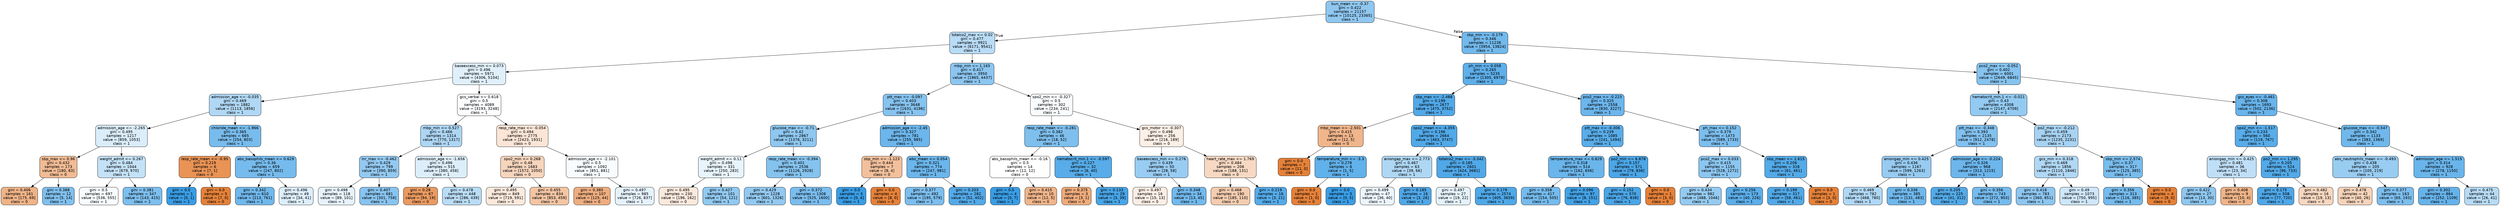 digraph Tree {
node [shape=box, style="filled, rounded", color="black", fontname="helvetica"] ;
edge [fontname="helvetica"] ;
0 [label="bun_mean <= -0.37\ngini = 0.422\nsamples = 21157\nvalue = [10125, 23365]\nclass = 1", fillcolor="#8fc7f0"] ;
1 [label="totalco2_max <= 0.02\ngini = 0.477\nsamples = 9921\nvalue = [6171, 9541]\nclass = 1", fillcolor="#b9dcf6"] ;
0 -> 1 [labeldistance=2.5, labelangle=45, headlabel="True"] ;
2 [label="baseexcess_min <= 0.073\ngini = 0.496\nsamples = 5971\nvalue = [4306, 5104]\nclass = 1", fillcolor="#e0f0fb"] ;
1 -> 2 ;
3 [label="admission_age <= -0.035\ngini = 0.469\nsamples = 1882\nvalue = [1113, 1856]\nclass = 1", fillcolor="#b0d8f5"] ;
2 -> 3 ;
4 [label="admission_age <= -2.265\ngini = 0.495\nsamples = 1217\nvalue = [859, 1053]\nclass = 1", fillcolor="#dbedfa"] ;
3 -> 4 ;
5 [label="sbp_max <= 0.96\ngini = 0.432\nsamples = 173\nvalue = [180, 83]\nclass = 0", fillcolor="#f1bb94"] ;
4 -> 5 ;
6 [label="gini = 0.406\nsamples = 161\nvalue = [175, 69]\nclass = 0", fillcolor="#efb387"] ;
5 -> 6 ;
7 [label="gini = 0.388\nsamples = 12\nvalue = [5, 14]\nclass = 1", fillcolor="#80c0ee"] ;
5 -> 7 ;
8 [label="weight_admit <= 0.267\ngini = 0.484\nsamples = 1044\nvalue = [679, 970]\nclass = 1", fillcolor="#c4e2f7"] ;
4 -> 8 ;
9 [label="gini = 0.5\nsamples = 697\nvalue = [536, 555]\nclass = 1", fillcolor="#f8fcfe"] ;
8 -> 9 ;
10 [label="gini = 0.381\nsamples = 347\nvalue = [143, 415]\nclass = 1", fillcolor="#7dbfee"] ;
8 -> 10 ;
11 [label="chloride_mean <= -1.966\ngini = 0.365\nsamples = 665\nvalue = [254, 803]\nclass = 1", fillcolor="#78bced"] ;
3 -> 11 ;
12 [label="resp_rate_mean <= -0.95\ngini = 0.219\nsamples = 6\nvalue = [7, 1]\nclass = 0", fillcolor="#e99355"] ;
11 -> 12 ;
13 [label="gini = 0.0\nsamples = 1\nvalue = [0, 1]\nclass = 1", fillcolor="#399de5"] ;
12 -> 13 ;
14 [label="gini = 0.0\nsamples = 5\nvalue = [7, 0]\nclass = 0", fillcolor="#e58139"] ;
12 -> 14 ;
15 [label="abs_basophils_mean <= 0.629\ngini = 0.36\nsamples = 659\nvalue = [247, 802]\nclass = 1", fillcolor="#76bbed"] ;
11 -> 15 ;
16 [label="gini = 0.342\nsamples = 610\nvalue = [213, 761]\nclass = 1", fillcolor="#70b8ec"] ;
15 -> 16 ;
17 [label="gini = 0.496\nsamples = 49\nvalue = [34, 41]\nclass = 1", fillcolor="#ddeefb"] ;
15 -> 17 ;
18 [label="gcs_verbal <= 0.618\ngini = 0.5\nsamples = 4089\nvalue = [3193, 3248]\nclass = 1", fillcolor="#fcfdff"] ;
2 -> 18 ;
19 [label="mbp_min <= 0.527\ngini = 0.466\nsamples = 1314\nvalue = [770, 1317]\nclass = 1", fillcolor="#add6f4"] ;
18 -> 19 ;
20 [label="inr_max <= -0.462\ngini = 0.429\nsamples = 799\nvalue = [390, 859]\nclass = 1", fillcolor="#93c9f1"] ;
19 -> 20 ;
21 [label="gini = 0.498\nsamples = 118\nvalue = [89, 101]\nclass = 1", fillcolor="#e7f3fc"] ;
20 -> 21 ;
22 [label="gini = 0.407\nsamples = 681\nvalue = [301, 758]\nclass = 1", fillcolor="#88c4ef"] ;
20 -> 22 ;
23 [label="admission_age <= -1.656\ngini = 0.496\nsamples = 515\nvalue = [380, 458]\nclass = 1", fillcolor="#ddeefb"] ;
19 -> 23 ;
24 [label="gini = 0.28\nsamples = 67\nvalue = [94, 19]\nclass = 0", fillcolor="#ea9a61"] ;
23 -> 24 ;
25 [label="gini = 0.478\nsamples = 448\nvalue = [286, 439]\nclass = 1", fillcolor="#baddf6"] ;
23 -> 25 ;
26 [label="resp_rate_max <= -0.054\ngini = 0.494\nsamples = 2775\nvalue = [2423, 1931]\nclass = 0", fillcolor="#fae5d7"] ;
18 -> 26 ;
27 [label="spo2_min <= 0.268\ngini = 0.48\nsamples = 1683\nvalue = [1572, 1050]\nclass = 0", fillcolor="#f6d5bd"] ;
26 -> 27 ;
28 [label="gini = 0.495\nsamples = 849\nvalue = [719, 591]\nclass = 0", fillcolor="#fae9dc"] ;
27 -> 28 ;
29 [label="gini = 0.455\nsamples = 834\nvalue = [853, 459]\nclass = 0", fillcolor="#f3c5a4"] ;
27 -> 29 ;
30 [label="admission_age <= -2.101\ngini = 0.5\nsamples = 1092\nvalue = [851, 881]\nclass = 1", fillcolor="#f8fcfe"] ;
26 -> 30 ;
31 [label="gini = 0.385\nsamples = 107\nvalue = [125, 44]\nclass = 0", fillcolor="#eead7f"] ;
30 -> 31 ;
32 [label="gini = 0.497\nsamples = 985\nvalue = [726, 837]\nclass = 1", fillcolor="#e5f2fc"] ;
30 -> 32 ;
33 [label="mbp_min <= 1.165\ngini = 0.417\nsamples = 3950\nvalue = [1865, 4437]\nclass = 1", fillcolor="#8cc6f0"] ;
1 -> 33 ;
34 [label="ptt_max <= -0.097\ngini = 0.403\nsamples = 3648\nvalue = [1631, 4196]\nclass = 1", fillcolor="#86c3ef"] ;
33 -> 34 ;
35 [label="glucose_max <= -0.71\ngini = 0.42\nsamples = 2867\nvalue = [1376, 3211]\nclass = 1", fillcolor="#8ec7f0"] ;
34 -> 35 ;
36 [label="weight_admit <= 0.11\ngini = 0.498\nsamples = 331\nvalue = [250, 283]\nclass = 1", fillcolor="#e8f4fc"] ;
35 -> 36 ;
37 [label="gini = 0.495\nsamples = 230\nvalue = [196, 162]\nclass = 0", fillcolor="#fae9dd"] ;
36 -> 37 ;
38 [label="gini = 0.427\nsamples = 101\nvalue = [54, 121]\nclass = 1", fillcolor="#91c9f1"] ;
36 -> 38 ;
39 [label="resp_rate_mean <= -0.394\ngini = 0.401\nsamples = 2536\nvalue = [1126, 2928]\nclass = 1", fillcolor="#85c3ef"] ;
35 -> 39 ;
40 [label="gini = 0.429\nsamples = 1228\nvalue = [601, 1328]\nclass = 1", fillcolor="#93c9f1"] ;
39 -> 40 ;
41 [label="gini = 0.372\nsamples = 1308\nvalue = [525, 1600]\nclass = 1", fillcolor="#7abdee"] ;
39 -> 41 ;
42 [label="admission_age <= -2.45\ngini = 0.327\nsamples = 781\nvalue = [255, 985]\nclass = 1", fillcolor="#6cb6ec"] ;
34 -> 42 ;
43 [label="sbp_min <= -1.123\ngini = 0.444\nsamples = 7\nvalue = [8, 4]\nclass = 0", fillcolor="#f2c09c"] ;
42 -> 43 ;
44 [label="gini = 0.0\nsamples = 3\nvalue = [0, 4]\nclass = 1", fillcolor="#399de5"] ;
43 -> 44 ;
45 [label="gini = 0.0\nsamples = 4\nvalue = [8, 0]\nclass = 0", fillcolor="#e58139"] ;
43 -> 45 ;
46 [label="wbc_mean <= 0.054\ngini = 0.321\nsamples = 774\nvalue = [247, 981]\nclass = 1", fillcolor="#6bb6ec"] ;
42 -> 46 ;
47 [label="gini = 0.377\nsamples = 492\nvalue = [195, 579]\nclass = 1", fillcolor="#7cbeee"] ;
46 -> 47 ;
48 [label="gini = 0.203\nsamples = 282\nvalue = [52, 402]\nclass = 1", fillcolor="#53aae8"] ;
46 -> 48 ;
49 [label="spo2_min <= -0.327\ngini = 0.5\nsamples = 302\nvalue = [234, 241]\nclass = 1", fillcolor="#f9fcfe"] ;
33 -> 49 ;
50 [label="resp_rate_mean <= -0.281\ngini = 0.382\nsamples = 46\nvalue = [18, 52]\nclass = 1", fillcolor="#7ebfee"] ;
49 -> 50 ;
51 [label="abs_basophils_mean <= -0.16\ngini = 0.5\nsamples = 14\nvalue = [12, 12]\nclass = 0", fillcolor="#ffffff"] ;
50 -> 51 ;
52 [label="gini = 0.0\nsamples = 4\nvalue = [0, 7]\nclass = 1", fillcolor="#399de5"] ;
51 -> 52 ;
53 [label="gini = 0.415\nsamples = 10\nvalue = [12, 5]\nclass = 0", fillcolor="#f0b58b"] ;
51 -> 53 ;
54 [label="hematocrit_min.1 <= -0.597\ngini = 0.227\nsamples = 32\nvalue = [6, 40]\nclass = 1", fillcolor="#57ace9"] ;
50 -> 54 ;
55 [label="gini = 0.375\nsamples = 3\nvalue = [3, 1]\nclass = 0", fillcolor="#eeab7b"] ;
54 -> 55 ;
56 [label="gini = 0.133\nsamples = 29\nvalue = [3, 39]\nclass = 1", fillcolor="#48a5e7"] ;
54 -> 56 ;
57 [label="gcs_motor <= -0.307\ngini = 0.498\nsamples = 256\nvalue = [216, 189]\nclass = 0", fillcolor="#fcefe6"] ;
49 -> 57 ;
58 [label="baseexcess_min <= 0.276\ngini = 0.439\nsamples = 50\nvalue = [28, 58]\nclass = 1", fillcolor="#99ccf2"] ;
57 -> 58 ;
59 [label="gini = 0.497\nsamples = 16\nvalue = [15, 13]\nclass = 0", fillcolor="#fceee5"] ;
58 -> 59 ;
60 [label="gini = 0.348\nsamples = 34\nvalue = [13, 45]\nclass = 1", fillcolor="#72b9ed"] ;
58 -> 60 ;
61 [label="heart_rate_max <= 1.769\ngini = 0.484\nsamples = 206\nvalue = [188, 131]\nclass = 0", fillcolor="#f7d9c3"] ;
57 -> 61 ;
62 [label="gini = 0.468\nsamples = 190\nvalue = [185, 110]\nclass = 0", fillcolor="#f4ccaf"] ;
61 -> 62 ;
63 [label="gini = 0.219\nsamples = 16\nvalue = [3, 21]\nclass = 1", fillcolor="#55abe9"] ;
61 -> 63 ;
64 [label="sbp_min <= -0.179\ngini = 0.346\nsamples = 11236\nvalue = [3954, 13824]\nclass = 1", fillcolor="#72b9ec"] ;
0 -> 64 [labeldistance=2.5, labelangle=-45, headlabel="False"] ;
65 [label="ph_min <= 0.058\ngini = 0.265\nsamples = 5235\nvalue = [1305, 6979]\nclass = 1", fillcolor="#5eafea"] ;
64 -> 65 ;
66 [label="sbp_max <= -2.488\ngini = 0.199\nsamples = 2677\nvalue = [475, 3752]\nclass = 1", fillcolor="#52a9e8"] ;
65 -> 66 ;
67 [label="mbp_mean <= -2.501\ngini = 0.415\nsamples = 13\nvalue = [12, 5]\nclass = 0", fillcolor="#f0b58b"] ;
66 -> 67 ;
68 [label="gini = 0.0\nsamples = 7\nvalue = [11, 0]\nclass = 0", fillcolor="#e58139"] ;
67 -> 68 ;
69 [label="temperature_min <= -3.3\ngini = 0.278\nsamples = 6\nvalue = [1, 5]\nclass = 1", fillcolor="#61b1ea"] ;
67 -> 69 ;
70 [label="gini = 0.0\nsamples = 1\nvalue = [1, 0]\nclass = 0", fillcolor="#e58139"] ;
69 -> 70 ;
71 [label="gini = 0.0\nsamples = 5\nvalue = [0, 5]\nclass = 1", fillcolor="#399de5"] ;
69 -> 71 ;
72 [label="spo2_mean <= -4.355\ngini = 0.196\nsamples = 2664\nvalue = [463, 3747]\nclass = 1", fillcolor="#51a9e8"] ;
66 -> 72 ;
73 [label="aniongap_max <= 2.773\ngini = 0.467\nsamples = 63\nvalue = [39, 66]\nclass = 1", fillcolor="#aed7f4"] ;
72 -> 73 ;
74 [label="gini = 0.499\nsamples = 47\nvalue = [36, 40]\nclass = 1", fillcolor="#ebf5fc"] ;
73 -> 74 ;
75 [label="gini = 0.185\nsamples = 16\nvalue = [3, 26]\nclass = 1", fillcolor="#50a8e8"] ;
73 -> 75 ;
76 [label="totalco2_max <= -3.342\ngini = 0.185\nsamples = 2601\nvalue = [424, 3681]\nclass = 1", fillcolor="#50a8e8"] ;
72 -> 76 ;
77 [label="gini = 0.497\nsamples = 27\nvalue = [19, 22]\nclass = 1", fillcolor="#e4f2fb"] ;
76 -> 77 ;
78 [label="gini = 0.179\nsamples = 2574\nvalue = [405, 3659]\nclass = 1", fillcolor="#4fa8e8"] ;
76 -> 78 ;
79 [label="pco2_max <= -0.223\ngini = 0.325\nsamples = 2558\nvalue = [830, 3227]\nclass = 1", fillcolor="#6cb6ec"] ;
65 -> 79 ;
80 [label="ptt_max <= -0.306\ngini = 0.239\nsamples = 1085\nvalue = [241, 1494]\nclass = 1", fillcolor="#59ade9"] ;
79 -> 80 ;
81 [label="temperature_max <= 0.829\ngini = 0.318\nsamples = 514\nvalue = [162, 656]\nclass = 1", fillcolor="#6ab5eb"] ;
80 -> 81 ;
82 [label="gini = 0.358\nsamples = 417\nvalue = [154, 505]\nclass = 1", fillcolor="#75bbed"] ;
81 -> 82 ;
83 [label="gini = 0.096\nsamples = 97\nvalue = [8, 151]\nclass = 1", fillcolor="#43a2e6"] ;
81 -> 83 ;
84 [label="po2_min <= 6.878\ngini = 0.157\nsamples = 571\nvalue = [79, 838]\nclass = 1", fillcolor="#4ca6e7"] ;
80 -> 84 ;
85 [label="gini = 0.152\nsamples = 570\nvalue = [76, 838]\nclass = 1", fillcolor="#4ba6e7"] ;
84 -> 85 ;
86 [label="gini = 0.0\nsamples = 1\nvalue = [3, 0]\nclass = 0", fillcolor="#e58139"] ;
84 -> 86 ;
87 [label="ph_max <= 0.152\ngini = 0.379\nsamples = 1473\nvalue = [589, 1733]\nclass = 1", fillcolor="#7cbeee"] ;
79 -> 87 ;
88 [label="pco2_max <= 0.033\ngini = 0.415\nsamples = 1155\nvalue = [528, 1272]\nclass = 1", fillcolor="#8bc6f0"] ;
87 -> 88 ;
89 [label="gini = 0.434\nsamples = 982\nvalue = [488, 1046]\nclass = 1", fillcolor="#95cbf1"] ;
88 -> 89 ;
90 [label="gini = 0.256\nsamples = 173\nvalue = [40, 226]\nclass = 1", fillcolor="#5caeea"] ;
88 -> 90 ;
91 [label="sbp_mean <= 1.615\ngini = 0.206\nsamples = 318\nvalue = [61, 461]\nclass = 1", fillcolor="#53aae8"] ;
87 -> 91 ;
92 [label="gini = 0.199\nsamples = 317\nvalue = [58, 461]\nclass = 1", fillcolor="#52a9e8"] ;
91 -> 92 ;
93 [label="gini = 0.0\nsamples = 1\nvalue = [3, 0]\nclass = 0", fillcolor="#e58139"] ;
91 -> 93 ;
94 [label="pco2_max <= -0.052\ngini = 0.402\nsamples = 6001\nvalue = [2649, 6845]\nclass = 1", fillcolor="#86c3ef"] ;
64 -> 94 ;
95 [label="hematocrit_min.1 <= -0.021\ngini = 0.43\nsamples = 4308\nvalue = [2147, 4709]\nclass = 1", fillcolor="#93caf1"] ;
94 -> 95 ;
96 [label="ptt_max <= -0.348\ngini = 0.393\nsamples = 2135\nvalue = [912, 2478]\nclass = 1", fillcolor="#82c1ef"] ;
95 -> 96 ;
97 [label="aniongap_min <= 0.425\ngini = 0.436\nsamples = 1167\nvalue = [599, 1263]\nclass = 1", fillcolor="#97cbf1"] ;
96 -> 97 ;
98 [label="gini = 0.469\nsamples = 782\nvalue = [468, 780]\nclass = 1", fillcolor="#b0d8f5"] ;
97 -> 98 ;
99 [label="gini = 0.336\nsamples = 385\nvalue = [131, 483]\nclass = 1", fillcolor="#6fb8ec"] ;
97 -> 99 ;
100 [label="admission_age <= -0.224\ngini = 0.326\nsamples = 968\nvalue = [313, 1215]\nclass = 1", fillcolor="#6cb6ec"] ;
96 -> 100 ;
101 [label="gini = 0.205\nsamples = 225\nvalue = [41, 312]\nclass = 1", fillcolor="#53aae8"] ;
100 -> 101 ;
102 [label="gini = 0.356\nsamples = 743\nvalue = [272, 903]\nclass = 1", fillcolor="#75bbed"] ;
100 -> 102 ;
103 [label="po2_max <= -0.212\ngini = 0.459\nsamples = 2173\nvalue = [1235, 2231]\nclass = 1", fillcolor="#a7d3f3"] ;
95 -> 103 ;
104 [label="gcs_min <= 0.318\ngini = 0.469\nsamples = 1856\nvalue = [1110, 1846]\nclass = 1", fillcolor="#b0d8f5"] ;
103 -> 104 ;
105 [label="gini = 0.418\nsamples = 783\nvalue = [360, 851]\nclass = 1", fillcolor="#8dc6f0"] ;
104 -> 105 ;
106 [label="gini = 0.49\nsamples = 1073\nvalue = [750, 995]\nclass = 1", fillcolor="#cee7f9"] ;
104 -> 106 ;
107 [label="sbp_min <= 2.574\ngini = 0.37\nsamples = 317\nvalue = [125, 385]\nclass = 1", fillcolor="#79bded"] ;
103 -> 107 ;
108 [label="gini = 0.356\nsamples = 313\nvalue = [116, 385]\nclass = 1", fillcolor="#75bbed"] ;
107 -> 108 ;
109 [label="gini = 0.0\nsamples = 4\nvalue = [9, 0]\nclass = 0", fillcolor="#e58139"] ;
107 -> 109 ;
110 [label="gcs_eyes <= -0.461\ngini = 0.308\nsamples = 1693\nvalue = [502, 2136]\nclass = 1", fillcolor="#68b4eb"] ;
94 -> 110 ;
111 [label="spo2_min <= -1.517\ngini = 0.233\nsamples = 560\nvalue = [119, 767]\nclass = 1", fillcolor="#58ace9"] ;
110 -> 111 ;
112 [label="aniongap_min <= 0.425\ngini = 0.481\nsamples = 36\nvalue = [23, 34]\nclass = 1", fillcolor="#bfdff7"] ;
111 -> 112 ;
113 [label="gini = 0.422\nsamples = 27\nvalue = [13, 30]\nclass = 1", fillcolor="#8fc7f0"] ;
112 -> 113 ;
114 [label="gini = 0.408\nsamples = 9\nvalue = [10, 4]\nclass = 0", fillcolor="#efb388"] ;
112 -> 114 ;
115 [label="po2_min <= 1.295\ngini = 0.205\nsamples = 524\nvalue = [96, 733]\nclass = 1", fillcolor="#53aae8"] ;
111 -> 115 ;
116 [label="gini = 0.175\nsamples = 508\nvalue = [77, 720]\nclass = 1", fillcolor="#4ea7e8"] ;
115 -> 116 ;
117 [label="gini = 0.482\nsamples = 16\nvalue = [19, 13]\nclass = 0", fillcolor="#f7d7c0"] ;
115 -> 117 ;
118 [label="glucose_max <= -0.547\ngini = 0.342\nsamples = 1133\nvalue = [383, 1369]\nclass = 1", fillcolor="#70b8ec"] ;
110 -> 118 ;
119 [label="abs_neutrophils_mean <= -0.493\ngini = 0.438\nsamples = 205\nvalue = [105, 219]\nclass = 1", fillcolor="#98ccf1"] ;
118 -> 119 ;
120 [label="gini = 0.478\nsamples = 42\nvalue = [40, 26]\nclass = 0", fillcolor="#f6d3ba"] ;
119 -> 120 ;
121 [label="gini = 0.377\nsamples = 163\nvalue = [65, 193]\nclass = 1", fillcolor="#7cbeee"] ;
119 -> 121 ;
122 [label="admission_age <= 1.515\ngini = 0.314\nsamples = 928\nvalue = [278, 1150]\nclass = 1", fillcolor="#69b5eb"] ;
118 -> 122 ;
123 [label="gini = 0.302\nsamples = 884\nvalue = [252, 1109]\nclass = 1", fillcolor="#66b3eb"] ;
122 -> 123 ;
124 [label="gini = 0.475\nsamples = 44\nvalue = [26, 41]\nclass = 1", fillcolor="#b7dbf5"] ;
122 -> 124 ;
}